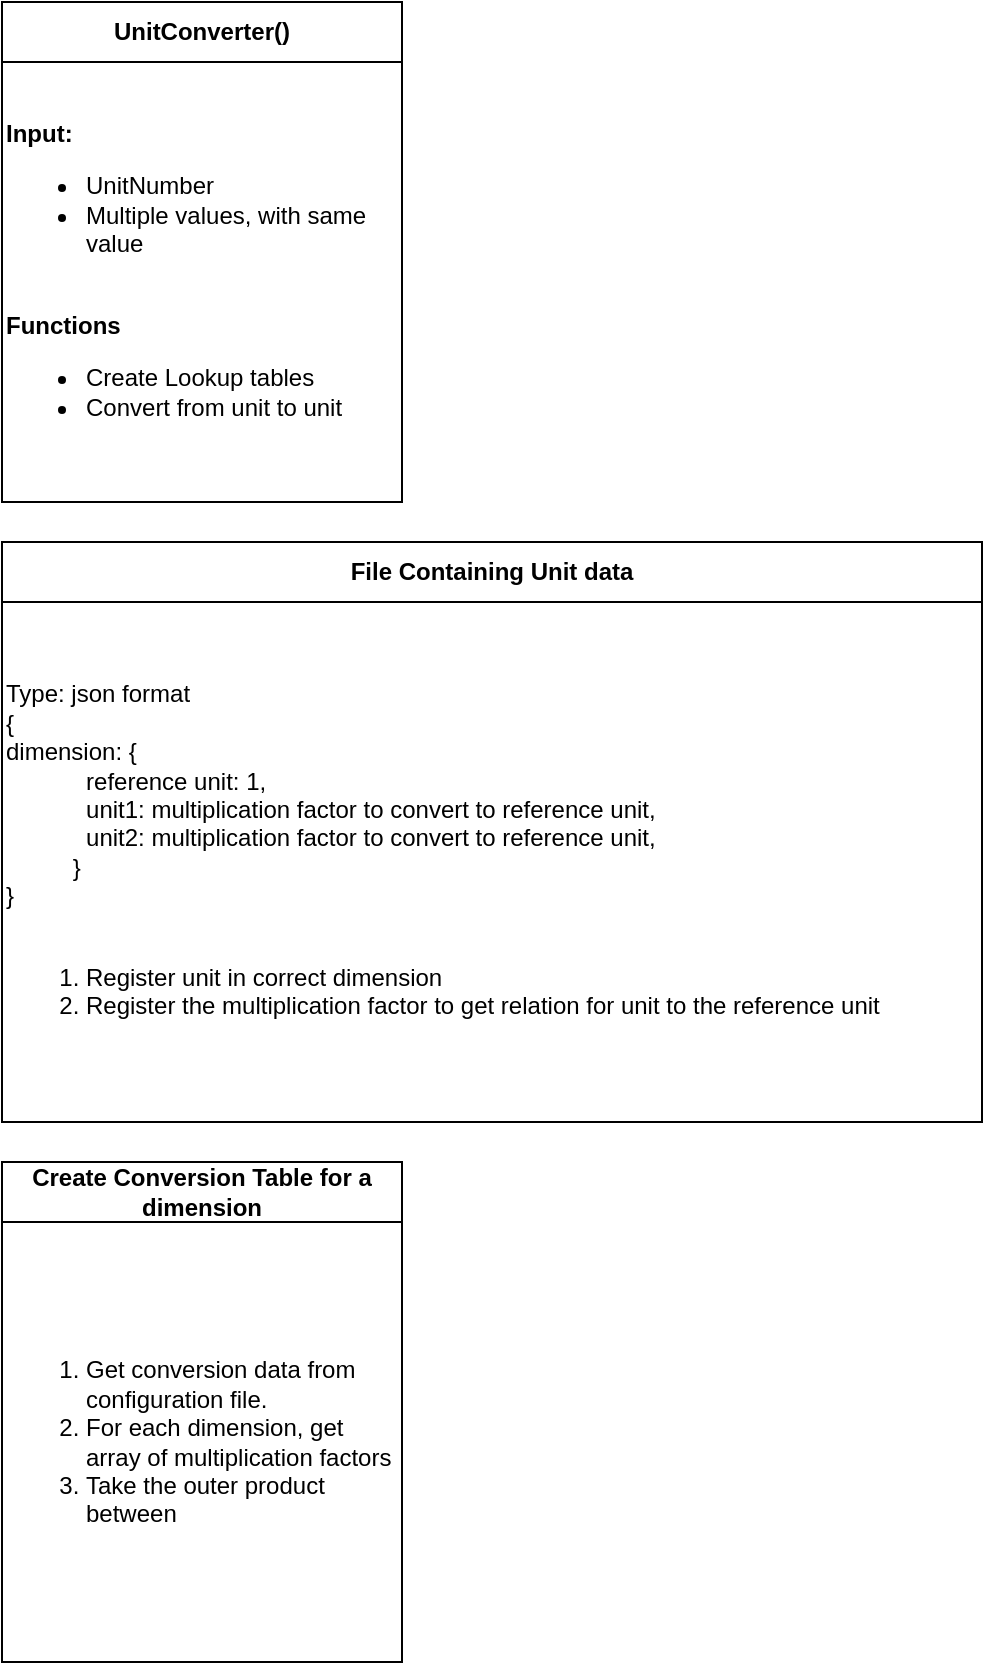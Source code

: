 <mxfile version="22.0.4" type="github">
  <diagram id="C5RBs43oDa-KdzZeNtuy" name="Page-1">
    <mxGraphModel dx="1386" dy="917" grid="1" gridSize="10" guides="1" tooltips="1" connect="1" arrows="1" fold="1" page="1" pageScale="1" pageWidth="827" pageHeight="1169" math="0" shadow="0">
      <root>
        <mxCell id="WIyWlLk6GJQsqaUBKTNV-0" />
        <mxCell id="WIyWlLk6GJQsqaUBKTNV-1" parent="WIyWlLk6GJQsqaUBKTNV-0" />
        <mxCell id="gCMhwsNrOhcXKMDoLOBa-1" value="UnitConverter()" style="swimlane;whiteSpace=wrap;html=1;startSize=30;" vertex="1" parent="WIyWlLk6GJQsqaUBKTNV-1">
          <mxGeometry x="30" y="20" width="200" height="250" as="geometry" />
        </mxCell>
        <mxCell id="gCMhwsNrOhcXKMDoLOBa-2" value="&lt;b&gt;Input:&lt;/b&gt;&lt;br&gt;&lt;ul style=&quot;&quot;&gt;&lt;li style=&quot;&quot;&gt;UnitNumber&lt;/li&gt;&lt;li style=&quot;&quot;&gt;Multiple values, with same value&lt;/li&gt;&lt;/ul&gt;&lt;br&gt;&lt;b&gt;Functions&lt;/b&gt;&lt;br&gt;&lt;ul style=&quot;&quot;&gt;&lt;li style=&quot;&quot;&gt;Create Lookup tables&lt;/li&gt;&lt;li style=&quot;&quot;&gt;Convert from unit to unit&lt;/li&gt;&lt;/ul&gt;" style="whiteSpace=wrap;html=1;align=left;" vertex="1" parent="gCMhwsNrOhcXKMDoLOBa-1">
          <mxGeometry y="30" width="200" height="220" as="geometry" />
        </mxCell>
        <mxCell id="gCMhwsNrOhcXKMDoLOBa-4" value="File Containing Unit data" style="swimlane;whiteSpace=wrap;html=1;startSize=30;" vertex="1" parent="WIyWlLk6GJQsqaUBKTNV-1">
          <mxGeometry x="30" y="290" width="490" height="290" as="geometry" />
        </mxCell>
        <mxCell id="gCMhwsNrOhcXKMDoLOBa-5" value="Type: json format&lt;br&gt;{&lt;br&gt;dimension: {&lt;br&gt;&lt;span style=&quot;&quot;&gt;&lt;span style=&quot;white-space: pre;&quot;&gt;&amp;nbsp;&amp;nbsp;&amp;nbsp;&amp;nbsp;&lt;/span&gt;&lt;/span&gt;&lt;span style=&quot;&quot;&gt;&lt;span style=&quot;white-space: pre;&quot;&gt;&amp;nbsp;&amp;nbsp;&amp;nbsp;&amp;nbsp;&lt;/span&gt;&lt;/span&gt;&amp;nbsp; &amp;nbsp; reference unit: 1,&lt;br&gt;&lt;span style=&quot;&quot;&gt;&lt;span style=&quot;white-space: pre;&quot;&gt;&amp;nbsp;&amp;nbsp;&amp;nbsp;&amp;nbsp;&lt;/span&gt;&lt;/span&gt;&lt;span style=&quot;&quot;&gt;&lt;span style=&quot;white-space: pre;&quot;&gt;&amp;nbsp;&amp;nbsp;&amp;nbsp;&amp;nbsp;&lt;/span&gt;&lt;/span&gt;&amp;nbsp; &amp;nbsp; unit1: multiplication factor to convert to reference unit,&lt;br&gt;&lt;span style=&quot;&quot;&gt;&lt;span style=&quot;white-space: pre;&quot;&gt;&amp;nbsp;&amp;nbsp;&amp;nbsp;&amp;nbsp;&lt;/span&gt;&lt;/span&gt;&lt;span style=&quot;&quot;&gt;&lt;span style=&quot;white-space: pre;&quot;&gt;&amp;nbsp;&amp;nbsp;&amp;nbsp;&amp;nbsp;&lt;/span&gt;&lt;/span&gt;&amp;nbsp; &amp;nbsp; unit2: multiplication factor&amp;nbsp;to convert to reference unit,&lt;br&gt;&lt;span style=&quot;&quot;&gt;&lt;span style=&quot;white-space: pre;&quot;&gt;&amp;nbsp;&amp;nbsp;&amp;nbsp;&amp;nbsp;&lt;/span&gt;&lt;/span&gt;&lt;span style=&quot;&quot;&gt;&lt;span style=&quot;white-space: pre;&quot;&gt;&amp;nbsp;&amp;nbsp;&amp;nbsp;&amp;nbsp;&lt;/span&gt;&lt;/span&gt;&amp;nbsp; }&lt;br&gt;}&lt;br&gt;&lt;br&gt;&lt;ol&gt;&lt;li&gt;Register unit in correct dimension&lt;/li&gt;&lt;li&gt;Register the multiplication factor to get relation for unit to the reference unit&lt;/li&gt;&lt;/ol&gt;" style="whiteSpace=wrap;html=1;align=left;" vertex="1" parent="gCMhwsNrOhcXKMDoLOBa-4">
          <mxGeometry y="30" width="490" height="260" as="geometry" />
        </mxCell>
        <mxCell id="gCMhwsNrOhcXKMDoLOBa-6" value="Create Conversion Table for a dimension" style="swimlane;whiteSpace=wrap;html=1;startSize=30;" vertex="1" parent="WIyWlLk6GJQsqaUBKTNV-1">
          <mxGeometry x="30" y="600" width="200" height="250" as="geometry" />
        </mxCell>
        <mxCell id="gCMhwsNrOhcXKMDoLOBa-7" value="&lt;ol&gt;&lt;li&gt;Get conversion data from configuration file.&lt;/li&gt;&lt;li&gt;For each dimension, get array of multiplication factors&lt;/li&gt;&lt;li&gt;Take the outer product between&lt;/li&gt;&lt;/ol&gt;" style="whiteSpace=wrap;html=1;align=left;" vertex="1" parent="gCMhwsNrOhcXKMDoLOBa-6">
          <mxGeometry y="30" width="200" height="220" as="geometry" />
        </mxCell>
      </root>
    </mxGraphModel>
  </diagram>
</mxfile>
